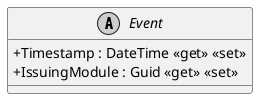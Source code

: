 @startuml
skinparam monochrome true
skinparam classAttributeIconSize 0
!startsub default
abstract class Event {
    + Timestamp : DateTime <<get>> <<set>>
    + IssuingModule : Guid <<get>> <<set>>
}
!endsub
@enduml
